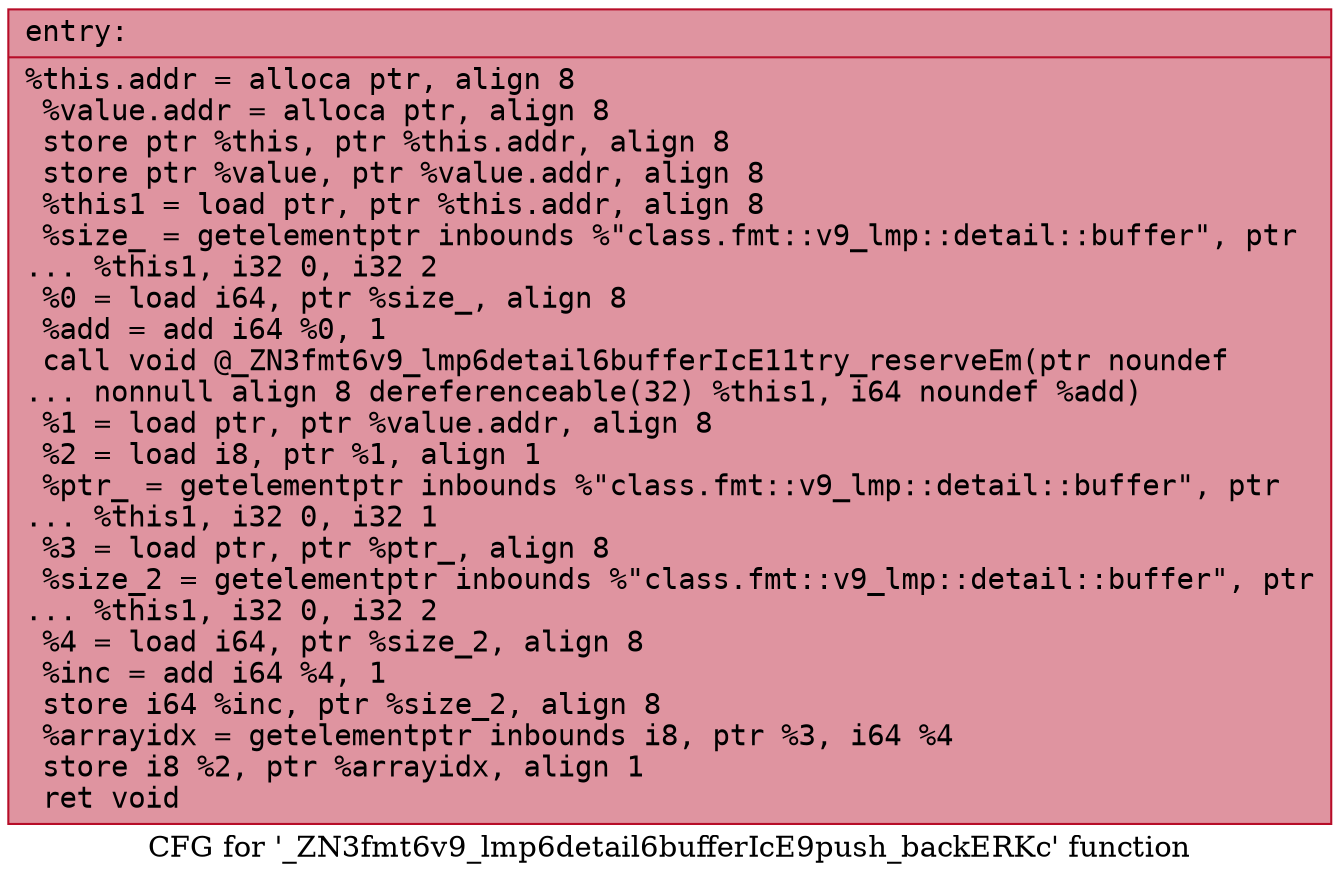 digraph "CFG for '_ZN3fmt6v9_lmp6detail6bufferIcE9push_backERKc' function" {
	label="CFG for '_ZN3fmt6v9_lmp6detail6bufferIcE9push_backERKc' function";

	Node0x556bfeb61b10 [shape=record,color="#b70d28ff", style=filled, fillcolor="#b70d2870" fontname="Courier",label="{entry:\l|  %this.addr = alloca ptr, align 8\l  %value.addr = alloca ptr, align 8\l  store ptr %this, ptr %this.addr, align 8\l  store ptr %value, ptr %value.addr, align 8\l  %this1 = load ptr, ptr %this.addr, align 8\l  %size_ = getelementptr inbounds %\"class.fmt::v9_lmp::detail::buffer\", ptr\l... %this1, i32 0, i32 2\l  %0 = load i64, ptr %size_, align 8\l  %add = add i64 %0, 1\l  call void @_ZN3fmt6v9_lmp6detail6bufferIcE11try_reserveEm(ptr noundef\l... nonnull align 8 dereferenceable(32) %this1, i64 noundef %add)\l  %1 = load ptr, ptr %value.addr, align 8\l  %2 = load i8, ptr %1, align 1\l  %ptr_ = getelementptr inbounds %\"class.fmt::v9_lmp::detail::buffer\", ptr\l... %this1, i32 0, i32 1\l  %3 = load ptr, ptr %ptr_, align 8\l  %size_2 = getelementptr inbounds %\"class.fmt::v9_lmp::detail::buffer\", ptr\l... %this1, i32 0, i32 2\l  %4 = load i64, ptr %size_2, align 8\l  %inc = add i64 %4, 1\l  store i64 %inc, ptr %size_2, align 8\l  %arrayidx = getelementptr inbounds i8, ptr %3, i64 %4\l  store i8 %2, ptr %arrayidx, align 1\l  ret void\l}"];
}
